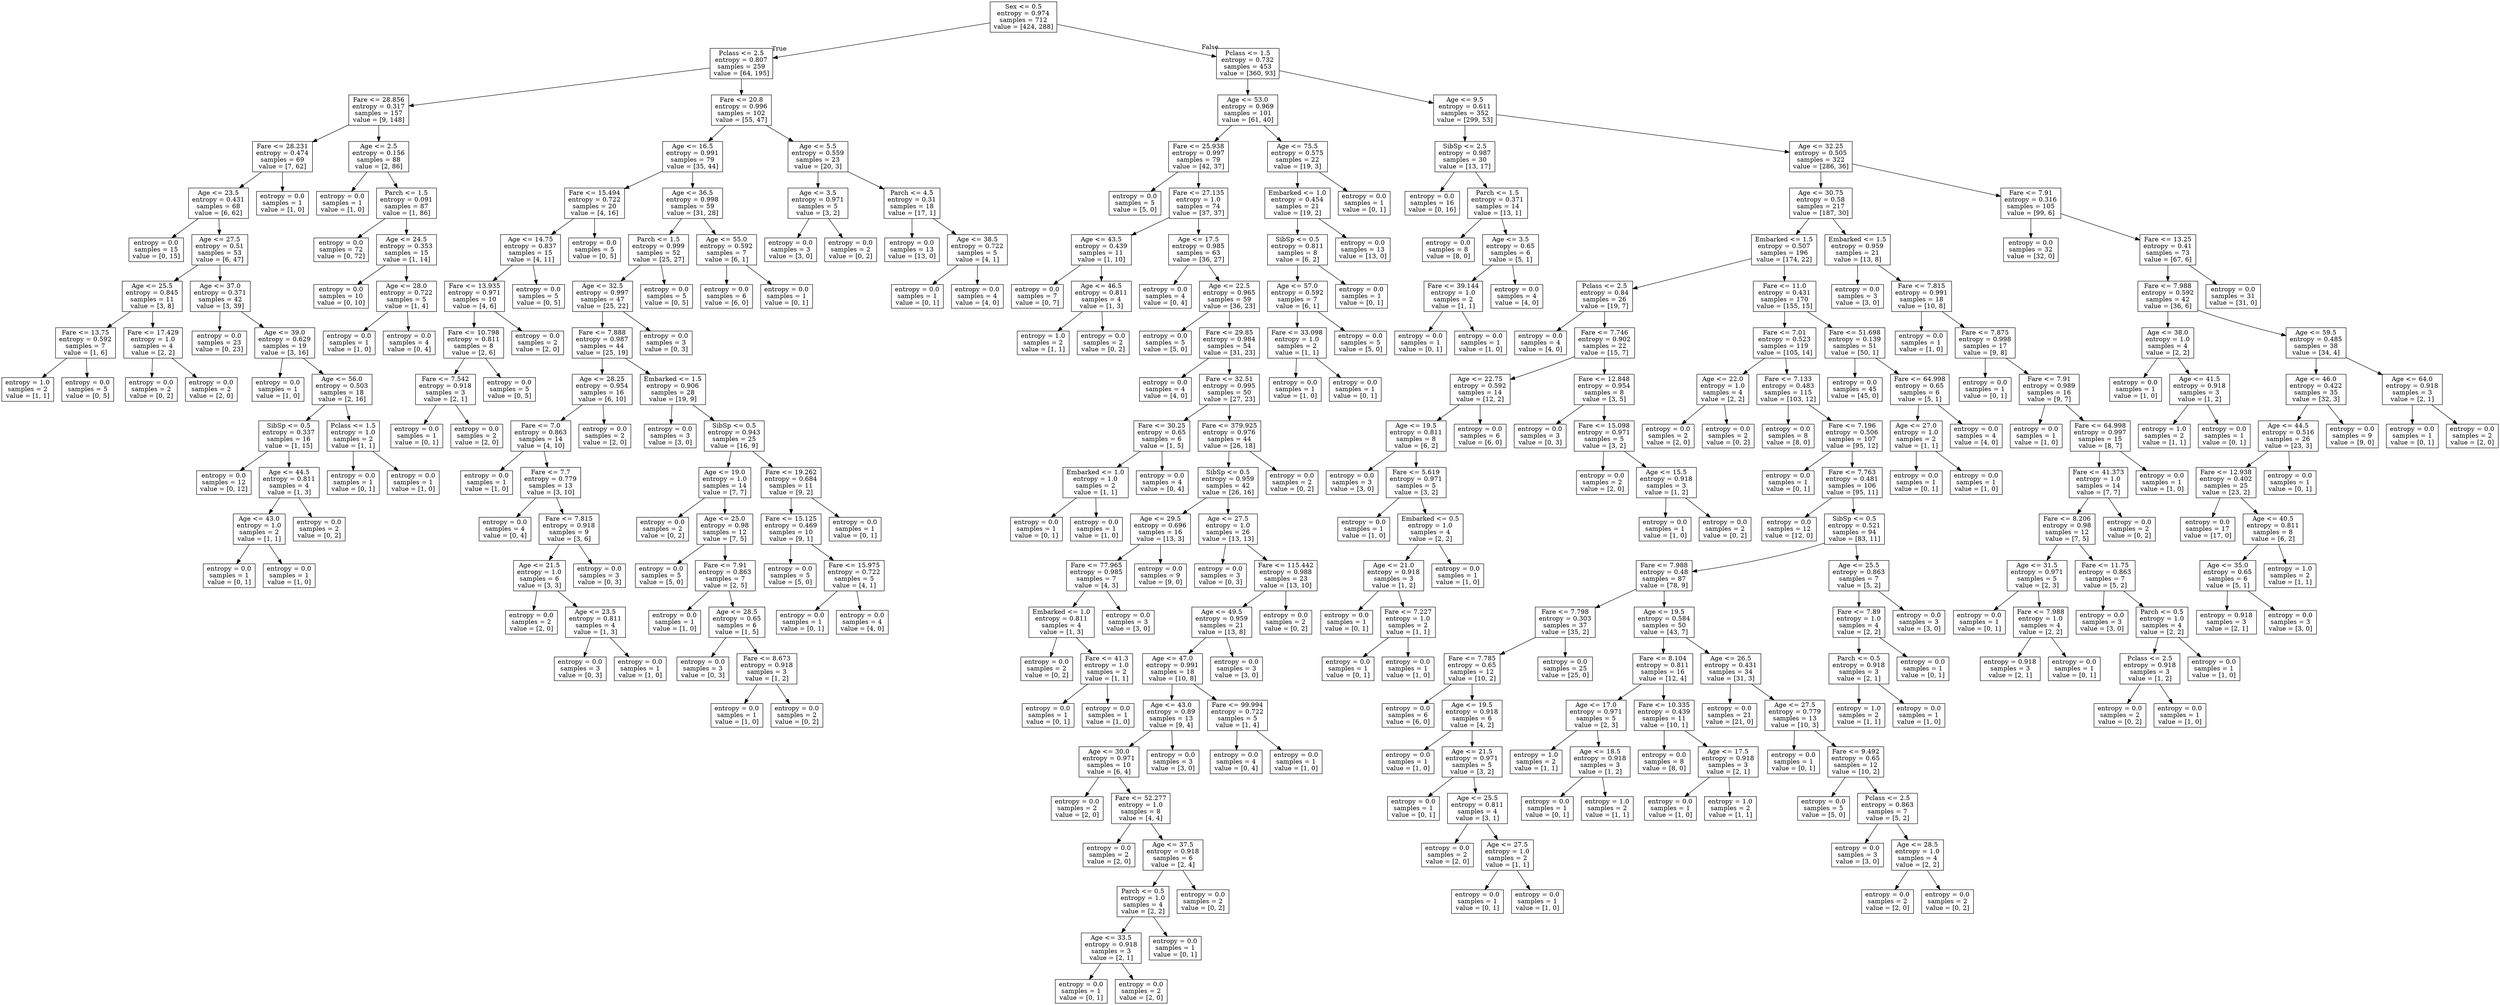 digraph Tree {
node [shape=box] ;
0 [label="Sex <= 0.5\nentropy = 0.974\nsamples = 712\nvalue = [424, 288]"] ;
1 [label="Pclass <= 2.5\nentropy = 0.807\nsamples = 259\nvalue = [64, 195]"] ;
0 -> 1 [labeldistance=2.5, labelangle=45, headlabel="True"] ;
2 [label="Fare <= 28.856\nentropy = 0.317\nsamples = 157\nvalue = [9, 148]"] ;
1 -> 2 ;
3 [label="Fare <= 28.231\nentropy = 0.474\nsamples = 69\nvalue = [7, 62]"] ;
2 -> 3 ;
4 [label="Age <= 23.5\nentropy = 0.431\nsamples = 68\nvalue = [6, 62]"] ;
3 -> 4 ;
5 [label="entropy = 0.0\nsamples = 15\nvalue = [0, 15]"] ;
4 -> 5 ;
6 [label="Age <= 27.5\nentropy = 0.51\nsamples = 53\nvalue = [6, 47]"] ;
4 -> 6 ;
7 [label="Age <= 25.5\nentropy = 0.845\nsamples = 11\nvalue = [3, 8]"] ;
6 -> 7 ;
8 [label="Fare <= 13.75\nentropy = 0.592\nsamples = 7\nvalue = [1, 6]"] ;
7 -> 8 ;
9 [label="entropy = 1.0\nsamples = 2\nvalue = [1, 1]"] ;
8 -> 9 ;
10 [label="entropy = 0.0\nsamples = 5\nvalue = [0, 5]"] ;
8 -> 10 ;
11 [label="Fare <= 17.429\nentropy = 1.0\nsamples = 4\nvalue = [2, 2]"] ;
7 -> 11 ;
12 [label="entropy = 0.0\nsamples = 2\nvalue = [0, 2]"] ;
11 -> 12 ;
13 [label="entropy = 0.0\nsamples = 2\nvalue = [2, 0]"] ;
11 -> 13 ;
14 [label="Age <= 37.0\nentropy = 0.371\nsamples = 42\nvalue = [3, 39]"] ;
6 -> 14 ;
15 [label="entropy = 0.0\nsamples = 23\nvalue = [0, 23]"] ;
14 -> 15 ;
16 [label="Age <= 39.0\nentropy = 0.629\nsamples = 19\nvalue = [3, 16]"] ;
14 -> 16 ;
17 [label="entropy = 0.0\nsamples = 1\nvalue = [1, 0]"] ;
16 -> 17 ;
18 [label="Age <= 56.0\nentropy = 0.503\nsamples = 18\nvalue = [2, 16]"] ;
16 -> 18 ;
19 [label="SibSp <= 0.5\nentropy = 0.337\nsamples = 16\nvalue = [1, 15]"] ;
18 -> 19 ;
20 [label="entropy = 0.0\nsamples = 12\nvalue = [0, 12]"] ;
19 -> 20 ;
21 [label="Age <= 44.5\nentropy = 0.811\nsamples = 4\nvalue = [1, 3]"] ;
19 -> 21 ;
22 [label="Age <= 43.0\nentropy = 1.0\nsamples = 2\nvalue = [1, 1]"] ;
21 -> 22 ;
23 [label="entropy = 0.0\nsamples = 1\nvalue = [0, 1]"] ;
22 -> 23 ;
24 [label="entropy = 0.0\nsamples = 1\nvalue = [1, 0]"] ;
22 -> 24 ;
25 [label="entropy = 0.0\nsamples = 2\nvalue = [0, 2]"] ;
21 -> 25 ;
26 [label="Pclass <= 1.5\nentropy = 1.0\nsamples = 2\nvalue = [1, 1]"] ;
18 -> 26 ;
27 [label="entropy = 0.0\nsamples = 1\nvalue = [0, 1]"] ;
26 -> 27 ;
28 [label="entropy = 0.0\nsamples = 1\nvalue = [1, 0]"] ;
26 -> 28 ;
29 [label="entropy = 0.0\nsamples = 1\nvalue = [1, 0]"] ;
3 -> 29 ;
30 [label="Age <= 2.5\nentropy = 0.156\nsamples = 88\nvalue = [2, 86]"] ;
2 -> 30 ;
31 [label="entropy = 0.0\nsamples = 1\nvalue = [1, 0]"] ;
30 -> 31 ;
32 [label="Parch <= 1.5\nentropy = 0.091\nsamples = 87\nvalue = [1, 86]"] ;
30 -> 32 ;
33 [label="entropy = 0.0\nsamples = 72\nvalue = [0, 72]"] ;
32 -> 33 ;
34 [label="Age <= 24.5\nentropy = 0.353\nsamples = 15\nvalue = [1, 14]"] ;
32 -> 34 ;
35 [label="entropy = 0.0\nsamples = 10\nvalue = [0, 10]"] ;
34 -> 35 ;
36 [label="Age <= 28.0\nentropy = 0.722\nsamples = 5\nvalue = [1, 4]"] ;
34 -> 36 ;
37 [label="entropy = 0.0\nsamples = 1\nvalue = [1, 0]"] ;
36 -> 37 ;
38 [label="entropy = 0.0\nsamples = 4\nvalue = [0, 4]"] ;
36 -> 38 ;
39 [label="Fare <= 20.8\nentropy = 0.996\nsamples = 102\nvalue = [55, 47]"] ;
1 -> 39 ;
40 [label="Age <= 16.5\nentropy = 0.991\nsamples = 79\nvalue = [35, 44]"] ;
39 -> 40 ;
41 [label="Fare <= 15.494\nentropy = 0.722\nsamples = 20\nvalue = [4, 16]"] ;
40 -> 41 ;
42 [label="Age <= 14.75\nentropy = 0.837\nsamples = 15\nvalue = [4, 11]"] ;
41 -> 42 ;
43 [label="Fare <= 13.935\nentropy = 0.971\nsamples = 10\nvalue = [4, 6]"] ;
42 -> 43 ;
44 [label="Fare <= 10.798\nentropy = 0.811\nsamples = 8\nvalue = [2, 6]"] ;
43 -> 44 ;
45 [label="Fare <= 7.542\nentropy = 0.918\nsamples = 3\nvalue = [2, 1]"] ;
44 -> 45 ;
46 [label="entropy = 0.0\nsamples = 1\nvalue = [0, 1]"] ;
45 -> 46 ;
47 [label="entropy = 0.0\nsamples = 2\nvalue = [2, 0]"] ;
45 -> 47 ;
48 [label="entropy = 0.0\nsamples = 5\nvalue = [0, 5]"] ;
44 -> 48 ;
49 [label="entropy = 0.0\nsamples = 2\nvalue = [2, 0]"] ;
43 -> 49 ;
50 [label="entropy = 0.0\nsamples = 5\nvalue = [0, 5]"] ;
42 -> 50 ;
51 [label="entropy = 0.0\nsamples = 5\nvalue = [0, 5]"] ;
41 -> 51 ;
52 [label="Age <= 36.5\nentropy = 0.998\nsamples = 59\nvalue = [31, 28]"] ;
40 -> 52 ;
53 [label="Parch <= 1.5\nentropy = 0.999\nsamples = 52\nvalue = [25, 27]"] ;
52 -> 53 ;
54 [label="Age <= 32.5\nentropy = 0.997\nsamples = 47\nvalue = [25, 22]"] ;
53 -> 54 ;
55 [label="Fare <= 7.888\nentropy = 0.987\nsamples = 44\nvalue = [25, 19]"] ;
54 -> 55 ;
56 [label="Age <= 28.25\nentropy = 0.954\nsamples = 16\nvalue = [6, 10]"] ;
55 -> 56 ;
57 [label="Fare <= 7.0\nentropy = 0.863\nsamples = 14\nvalue = [4, 10]"] ;
56 -> 57 ;
58 [label="entropy = 0.0\nsamples = 1\nvalue = [1, 0]"] ;
57 -> 58 ;
59 [label="Fare <= 7.7\nentropy = 0.779\nsamples = 13\nvalue = [3, 10]"] ;
57 -> 59 ;
60 [label="entropy = 0.0\nsamples = 4\nvalue = [0, 4]"] ;
59 -> 60 ;
61 [label="Fare <= 7.815\nentropy = 0.918\nsamples = 9\nvalue = [3, 6]"] ;
59 -> 61 ;
62 [label="Age <= 21.5\nentropy = 1.0\nsamples = 6\nvalue = [3, 3]"] ;
61 -> 62 ;
63 [label="entropy = 0.0\nsamples = 2\nvalue = [2, 0]"] ;
62 -> 63 ;
64 [label="Age <= 23.5\nentropy = 0.811\nsamples = 4\nvalue = [1, 3]"] ;
62 -> 64 ;
65 [label="entropy = 0.0\nsamples = 3\nvalue = [0, 3]"] ;
64 -> 65 ;
66 [label="entropy = 0.0\nsamples = 1\nvalue = [1, 0]"] ;
64 -> 66 ;
67 [label="entropy = 0.0\nsamples = 3\nvalue = [0, 3]"] ;
61 -> 67 ;
68 [label="entropy = 0.0\nsamples = 2\nvalue = [2, 0]"] ;
56 -> 68 ;
69 [label="Embarked <= 1.5\nentropy = 0.906\nsamples = 28\nvalue = [19, 9]"] ;
55 -> 69 ;
70 [label="entropy = 0.0\nsamples = 3\nvalue = [3, 0]"] ;
69 -> 70 ;
71 [label="SibSp <= 0.5\nentropy = 0.943\nsamples = 25\nvalue = [16, 9]"] ;
69 -> 71 ;
72 [label="Age <= 19.0\nentropy = 1.0\nsamples = 14\nvalue = [7, 7]"] ;
71 -> 72 ;
73 [label="entropy = 0.0\nsamples = 2\nvalue = [0, 2]"] ;
72 -> 73 ;
74 [label="Age <= 25.0\nentropy = 0.98\nsamples = 12\nvalue = [7, 5]"] ;
72 -> 74 ;
75 [label="entropy = 0.0\nsamples = 5\nvalue = [5, 0]"] ;
74 -> 75 ;
76 [label="Fare <= 7.91\nentropy = 0.863\nsamples = 7\nvalue = [2, 5]"] ;
74 -> 76 ;
77 [label="entropy = 0.0\nsamples = 1\nvalue = [1, 0]"] ;
76 -> 77 ;
78 [label="Age <= 28.5\nentropy = 0.65\nsamples = 6\nvalue = [1, 5]"] ;
76 -> 78 ;
79 [label="entropy = 0.0\nsamples = 3\nvalue = [0, 3]"] ;
78 -> 79 ;
80 [label="Fare <= 8.673\nentropy = 0.918\nsamples = 3\nvalue = [1, 2]"] ;
78 -> 80 ;
81 [label="entropy = 0.0\nsamples = 1\nvalue = [1, 0]"] ;
80 -> 81 ;
82 [label="entropy = 0.0\nsamples = 2\nvalue = [0, 2]"] ;
80 -> 82 ;
83 [label="Fare <= 19.262\nentropy = 0.684\nsamples = 11\nvalue = [9, 2]"] ;
71 -> 83 ;
84 [label="Fare <= 15.125\nentropy = 0.469\nsamples = 10\nvalue = [9, 1]"] ;
83 -> 84 ;
85 [label="entropy = 0.0\nsamples = 5\nvalue = [5, 0]"] ;
84 -> 85 ;
86 [label="Fare <= 15.975\nentropy = 0.722\nsamples = 5\nvalue = [4, 1]"] ;
84 -> 86 ;
87 [label="entropy = 0.0\nsamples = 1\nvalue = [0, 1]"] ;
86 -> 87 ;
88 [label="entropy = 0.0\nsamples = 4\nvalue = [4, 0]"] ;
86 -> 88 ;
89 [label="entropy = 0.0\nsamples = 1\nvalue = [0, 1]"] ;
83 -> 89 ;
90 [label="entropy = 0.0\nsamples = 3\nvalue = [0, 3]"] ;
54 -> 90 ;
91 [label="entropy = 0.0\nsamples = 5\nvalue = [0, 5]"] ;
53 -> 91 ;
92 [label="Age <= 55.0\nentropy = 0.592\nsamples = 7\nvalue = [6, 1]"] ;
52 -> 92 ;
93 [label="entropy = 0.0\nsamples = 6\nvalue = [6, 0]"] ;
92 -> 93 ;
94 [label="entropy = 0.0\nsamples = 1\nvalue = [0, 1]"] ;
92 -> 94 ;
95 [label="Age <= 5.5\nentropy = 0.559\nsamples = 23\nvalue = [20, 3]"] ;
39 -> 95 ;
96 [label="Age <= 3.5\nentropy = 0.971\nsamples = 5\nvalue = [3, 2]"] ;
95 -> 96 ;
97 [label="entropy = 0.0\nsamples = 3\nvalue = [3, 0]"] ;
96 -> 97 ;
98 [label="entropy = 0.0\nsamples = 2\nvalue = [0, 2]"] ;
96 -> 98 ;
99 [label="Parch <= 4.5\nentropy = 0.31\nsamples = 18\nvalue = [17, 1]"] ;
95 -> 99 ;
100 [label="entropy = 0.0\nsamples = 13\nvalue = [13, 0]"] ;
99 -> 100 ;
101 [label="Age <= 38.5\nentropy = 0.722\nsamples = 5\nvalue = [4, 1]"] ;
99 -> 101 ;
102 [label="entropy = 0.0\nsamples = 1\nvalue = [0, 1]"] ;
101 -> 102 ;
103 [label="entropy = 0.0\nsamples = 4\nvalue = [4, 0]"] ;
101 -> 103 ;
104 [label="Pclass <= 1.5\nentropy = 0.732\nsamples = 453\nvalue = [360, 93]"] ;
0 -> 104 [labeldistance=2.5, labelangle=-45, headlabel="False"] ;
105 [label="Age <= 53.0\nentropy = 0.969\nsamples = 101\nvalue = [61, 40]"] ;
104 -> 105 ;
106 [label="Fare <= 25.938\nentropy = 0.997\nsamples = 79\nvalue = [42, 37]"] ;
105 -> 106 ;
107 [label="entropy = 0.0\nsamples = 5\nvalue = [5, 0]"] ;
106 -> 107 ;
108 [label="Fare <= 27.135\nentropy = 1.0\nsamples = 74\nvalue = [37, 37]"] ;
106 -> 108 ;
109 [label="Age <= 43.5\nentropy = 0.439\nsamples = 11\nvalue = [1, 10]"] ;
108 -> 109 ;
110 [label="entropy = 0.0\nsamples = 7\nvalue = [0, 7]"] ;
109 -> 110 ;
111 [label="Age <= 46.5\nentropy = 0.811\nsamples = 4\nvalue = [1, 3]"] ;
109 -> 111 ;
112 [label="entropy = 1.0\nsamples = 2\nvalue = [1, 1]"] ;
111 -> 112 ;
113 [label="entropy = 0.0\nsamples = 2\nvalue = [0, 2]"] ;
111 -> 113 ;
114 [label="Age <= 17.5\nentropy = 0.985\nsamples = 63\nvalue = [36, 27]"] ;
108 -> 114 ;
115 [label="entropy = 0.0\nsamples = 4\nvalue = [0, 4]"] ;
114 -> 115 ;
116 [label="Age <= 22.5\nentropy = 0.965\nsamples = 59\nvalue = [36, 23]"] ;
114 -> 116 ;
117 [label="entropy = 0.0\nsamples = 5\nvalue = [5, 0]"] ;
116 -> 117 ;
118 [label="Fare <= 29.85\nentropy = 0.984\nsamples = 54\nvalue = [31, 23]"] ;
116 -> 118 ;
119 [label="entropy = 0.0\nsamples = 4\nvalue = [4, 0]"] ;
118 -> 119 ;
120 [label="Fare <= 32.51\nentropy = 0.995\nsamples = 50\nvalue = [27, 23]"] ;
118 -> 120 ;
121 [label="Fare <= 30.25\nentropy = 0.65\nsamples = 6\nvalue = [1, 5]"] ;
120 -> 121 ;
122 [label="Embarked <= 1.0\nentropy = 1.0\nsamples = 2\nvalue = [1, 1]"] ;
121 -> 122 ;
123 [label="entropy = 0.0\nsamples = 1\nvalue = [0, 1]"] ;
122 -> 123 ;
124 [label="entropy = 0.0\nsamples = 1\nvalue = [1, 0]"] ;
122 -> 124 ;
125 [label="entropy = 0.0\nsamples = 4\nvalue = [0, 4]"] ;
121 -> 125 ;
126 [label="Fare <= 379.925\nentropy = 0.976\nsamples = 44\nvalue = [26, 18]"] ;
120 -> 126 ;
127 [label="SibSp <= 0.5\nentropy = 0.959\nsamples = 42\nvalue = [26, 16]"] ;
126 -> 127 ;
128 [label="Age <= 29.5\nentropy = 0.696\nsamples = 16\nvalue = [13, 3]"] ;
127 -> 128 ;
129 [label="Fare <= 77.965\nentropy = 0.985\nsamples = 7\nvalue = [4, 3]"] ;
128 -> 129 ;
130 [label="Embarked <= 1.0\nentropy = 0.811\nsamples = 4\nvalue = [1, 3]"] ;
129 -> 130 ;
131 [label="entropy = 0.0\nsamples = 2\nvalue = [0, 2]"] ;
130 -> 131 ;
132 [label="Fare <= 41.3\nentropy = 1.0\nsamples = 2\nvalue = [1, 1]"] ;
130 -> 132 ;
133 [label="entropy = 0.0\nsamples = 1\nvalue = [0, 1]"] ;
132 -> 133 ;
134 [label="entropy = 0.0\nsamples = 1\nvalue = [1, 0]"] ;
132 -> 134 ;
135 [label="entropy = 0.0\nsamples = 3\nvalue = [3, 0]"] ;
129 -> 135 ;
136 [label="entropy = 0.0\nsamples = 9\nvalue = [9, 0]"] ;
128 -> 136 ;
137 [label="Age <= 27.5\nentropy = 1.0\nsamples = 26\nvalue = [13, 13]"] ;
127 -> 137 ;
138 [label="entropy = 0.0\nsamples = 3\nvalue = [0, 3]"] ;
137 -> 138 ;
139 [label="Fare <= 115.442\nentropy = 0.988\nsamples = 23\nvalue = [13, 10]"] ;
137 -> 139 ;
140 [label="Age <= 49.5\nentropy = 0.959\nsamples = 21\nvalue = [13, 8]"] ;
139 -> 140 ;
141 [label="Age <= 47.0\nentropy = 0.991\nsamples = 18\nvalue = [10, 8]"] ;
140 -> 141 ;
142 [label="Age <= 43.0\nentropy = 0.89\nsamples = 13\nvalue = [9, 4]"] ;
141 -> 142 ;
143 [label="Age <= 30.0\nentropy = 0.971\nsamples = 10\nvalue = [6, 4]"] ;
142 -> 143 ;
144 [label="entropy = 0.0\nsamples = 2\nvalue = [2, 0]"] ;
143 -> 144 ;
145 [label="Fare <= 52.277\nentropy = 1.0\nsamples = 8\nvalue = [4, 4]"] ;
143 -> 145 ;
146 [label="entropy = 0.0\nsamples = 2\nvalue = [2, 0]"] ;
145 -> 146 ;
147 [label="Age <= 37.5\nentropy = 0.918\nsamples = 6\nvalue = [2, 4]"] ;
145 -> 147 ;
148 [label="Parch <= 0.5\nentropy = 1.0\nsamples = 4\nvalue = [2, 2]"] ;
147 -> 148 ;
149 [label="Age <= 33.5\nentropy = 0.918\nsamples = 3\nvalue = [2, 1]"] ;
148 -> 149 ;
150 [label="entropy = 0.0\nsamples = 1\nvalue = [0, 1]"] ;
149 -> 150 ;
151 [label="entropy = 0.0\nsamples = 2\nvalue = [2, 0]"] ;
149 -> 151 ;
152 [label="entropy = 0.0\nsamples = 1\nvalue = [0, 1]"] ;
148 -> 152 ;
153 [label="entropy = 0.0\nsamples = 2\nvalue = [0, 2]"] ;
147 -> 153 ;
154 [label="entropy = 0.0\nsamples = 3\nvalue = [3, 0]"] ;
142 -> 154 ;
155 [label="Fare <= 99.994\nentropy = 0.722\nsamples = 5\nvalue = [1, 4]"] ;
141 -> 155 ;
156 [label="entropy = 0.0\nsamples = 4\nvalue = [0, 4]"] ;
155 -> 156 ;
157 [label="entropy = 0.0\nsamples = 1\nvalue = [1, 0]"] ;
155 -> 157 ;
158 [label="entropy = 0.0\nsamples = 3\nvalue = [3, 0]"] ;
140 -> 158 ;
159 [label="entropy = 0.0\nsamples = 2\nvalue = [0, 2]"] ;
139 -> 159 ;
160 [label="entropy = 0.0\nsamples = 2\nvalue = [0, 2]"] ;
126 -> 160 ;
161 [label="Age <= 75.5\nentropy = 0.575\nsamples = 22\nvalue = [19, 3]"] ;
105 -> 161 ;
162 [label="Embarked <= 1.0\nentropy = 0.454\nsamples = 21\nvalue = [19, 2]"] ;
161 -> 162 ;
163 [label="SibSp <= 0.5\nentropy = 0.811\nsamples = 8\nvalue = [6, 2]"] ;
162 -> 163 ;
164 [label="Age <= 57.0\nentropy = 0.592\nsamples = 7\nvalue = [6, 1]"] ;
163 -> 164 ;
165 [label="Fare <= 33.098\nentropy = 1.0\nsamples = 2\nvalue = [1, 1]"] ;
164 -> 165 ;
166 [label="entropy = 0.0\nsamples = 1\nvalue = [1, 0]"] ;
165 -> 166 ;
167 [label="entropy = 0.0\nsamples = 1\nvalue = [0, 1]"] ;
165 -> 167 ;
168 [label="entropy = 0.0\nsamples = 5\nvalue = [5, 0]"] ;
164 -> 168 ;
169 [label="entropy = 0.0\nsamples = 1\nvalue = [0, 1]"] ;
163 -> 169 ;
170 [label="entropy = 0.0\nsamples = 13\nvalue = [13, 0]"] ;
162 -> 170 ;
171 [label="entropy = 0.0\nsamples = 1\nvalue = [0, 1]"] ;
161 -> 171 ;
172 [label="Age <= 9.5\nentropy = 0.611\nsamples = 352\nvalue = [299, 53]"] ;
104 -> 172 ;
173 [label="SibSp <= 2.5\nentropy = 0.987\nsamples = 30\nvalue = [13, 17]"] ;
172 -> 173 ;
174 [label="entropy = 0.0\nsamples = 16\nvalue = [0, 16]"] ;
173 -> 174 ;
175 [label="Parch <= 1.5\nentropy = 0.371\nsamples = 14\nvalue = [13, 1]"] ;
173 -> 175 ;
176 [label="entropy = 0.0\nsamples = 8\nvalue = [8, 0]"] ;
175 -> 176 ;
177 [label="Age <= 3.5\nentropy = 0.65\nsamples = 6\nvalue = [5, 1]"] ;
175 -> 177 ;
178 [label="Fare <= 39.144\nentropy = 1.0\nsamples = 2\nvalue = [1, 1]"] ;
177 -> 178 ;
179 [label="entropy = 0.0\nsamples = 1\nvalue = [0, 1]"] ;
178 -> 179 ;
180 [label="entropy = 0.0\nsamples = 1\nvalue = [1, 0]"] ;
178 -> 180 ;
181 [label="entropy = 0.0\nsamples = 4\nvalue = [4, 0]"] ;
177 -> 181 ;
182 [label="Age <= 32.25\nentropy = 0.505\nsamples = 322\nvalue = [286, 36]"] ;
172 -> 182 ;
183 [label="Age <= 30.75\nentropy = 0.58\nsamples = 217\nvalue = [187, 30]"] ;
182 -> 183 ;
184 [label="Embarked <= 1.5\nentropy = 0.507\nsamples = 196\nvalue = [174, 22]"] ;
183 -> 184 ;
185 [label="Pclass <= 2.5\nentropy = 0.84\nsamples = 26\nvalue = [19, 7]"] ;
184 -> 185 ;
186 [label="entropy = 0.0\nsamples = 4\nvalue = [4, 0]"] ;
185 -> 186 ;
187 [label="Fare <= 7.746\nentropy = 0.902\nsamples = 22\nvalue = [15, 7]"] ;
185 -> 187 ;
188 [label="Age <= 22.75\nentropy = 0.592\nsamples = 14\nvalue = [12, 2]"] ;
187 -> 188 ;
189 [label="Age <= 19.5\nentropy = 0.811\nsamples = 8\nvalue = [6, 2]"] ;
188 -> 189 ;
190 [label="entropy = 0.0\nsamples = 3\nvalue = [3, 0]"] ;
189 -> 190 ;
191 [label="Fare <= 5.619\nentropy = 0.971\nsamples = 5\nvalue = [3, 2]"] ;
189 -> 191 ;
192 [label="entropy = 0.0\nsamples = 1\nvalue = [1, 0]"] ;
191 -> 192 ;
193 [label="Embarked <= 0.5\nentropy = 1.0\nsamples = 4\nvalue = [2, 2]"] ;
191 -> 193 ;
194 [label="Age <= 21.0\nentropy = 0.918\nsamples = 3\nvalue = [1, 2]"] ;
193 -> 194 ;
195 [label="entropy = 0.0\nsamples = 1\nvalue = [0, 1]"] ;
194 -> 195 ;
196 [label="Fare <= 7.227\nentropy = 1.0\nsamples = 2\nvalue = [1, 1]"] ;
194 -> 196 ;
197 [label="entropy = 0.0\nsamples = 1\nvalue = [0, 1]"] ;
196 -> 197 ;
198 [label="entropy = 0.0\nsamples = 1\nvalue = [1, 0]"] ;
196 -> 198 ;
199 [label="entropy = 0.0\nsamples = 1\nvalue = [1, 0]"] ;
193 -> 199 ;
200 [label="entropy = 0.0\nsamples = 6\nvalue = [6, 0]"] ;
188 -> 200 ;
201 [label="Fare <= 12.848\nentropy = 0.954\nsamples = 8\nvalue = [3, 5]"] ;
187 -> 201 ;
202 [label="entropy = 0.0\nsamples = 3\nvalue = [0, 3]"] ;
201 -> 202 ;
203 [label="Fare <= 15.098\nentropy = 0.971\nsamples = 5\nvalue = [3, 2]"] ;
201 -> 203 ;
204 [label="entropy = 0.0\nsamples = 2\nvalue = [2, 0]"] ;
203 -> 204 ;
205 [label="Age <= 15.5\nentropy = 0.918\nsamples = 3\nvalue = [1, 2]"] ;
203 -> 205 ;
206 [label="entropy = 0.0\nsamples = 1\nvalue = [1, 0]"] ;
205 -> 206 ;
207 [label="entropy = 0.0\nsamples = 2\nvalue = [0, 2]"] ;
205 -> 207 ;
208 [label="Fare <= 11.0\nentropy = 0.431\nsamples = 170\nvalue = [155, 15]"] ;
184 -> 208 ;
209 [label="Fare <= 7.01\nentropy = 0.523\nsamples = 119\nvalue = [105, 14]"] ;
208 -> 209 ;
210 [label="Age <= 22.0\nentropy = 1.0\nsamples = 4\nvalue = [2, 2]"] ;
209 -> 210 ;
211 [label="entropy = 0.0\nsamples = 2\nvalue = [2, 0]"] ;
210 -> 211 ;
212 [label="entropy = 0.0\nsamples = 2\nvalue = [0, 2]"] ;
210 -> 212 ;
213 [label="Fare <= 7.133\nentropy = 0.483\nsamples = 115\nvalue = [103, 12]"] ;
209 -> 213 ;
214 [label="entropy = 0.0\nsamples = 8\nvalue = [8, 0]"] ;
213 -> 214 ;
215 [label="Fare <= 7.196\nentropy = 0.506\nsamples = 107\nvalue = [95, 12]"] ;
213 -> 215 ;
216 [label="entropy = 0.0\nsamples = 1\nvalue = [0, 1]"] ;
215 -> 216 ;
217 [label="Fare <= 7.763\nentropy = 0.481\nsamples = 106\nvalue = [95, 11]"] ;
215 -> 217 ;
218 [label="entropy = 0.0\nsamples = 12\nvalue = [12, 0]"] ;
217 -> 218 ;
219 [label="SibSp <= 0.5\nentropy = 0.521\nsamples = 94\nvalue = [83, 11]"] ;
217 -> 219 ;
220 [label="Fare <= 7.988\nentropy = 0.48\nsamples = 87\nvalue = [78, 9]"] ;
219 -> 220 ;
221 [label="Fare <= 7.798\nentropy = 0.303\nsamples = 37\nvalue = [35, 2]"] ;
220 -> 221 ;
222 [label="Fare <= 7.785\nentropy = 0.65\nsamples = 12\nvalue = [10, 2]"] ;
221 -> 222 ;
223 [label="entropy = 0.0\nsamples = 6\nvalue = [6, 0]"] ;
222 -> 223 ;
224 [label="Age <= 19.5\nentropy = 0.918\nsamples = 6\nvalue = [4, 2]"] ;
222 -> 224 ;
225 [label="entropy = 0.0\nsamples = 1\nvalue = [1, 0]"] ;
224 -> 225 ;
226 [label="Age <= 21.5\nentropy = 0.971\nsamples = 5\nvalue = [3, 2]"] ;
224 -> 226 ;
227 [label="entropy = 0.0\nsamples = 1\nvalue = [0, 1]"] ;
226 -> 227 ;
228 [label="Age <= 25.5\nentropy = 0.811\nsamples = 4\nvalue = [3, 1]"] ;
226 -> 228 ;
229 [label="entropy = 0.0\nsamples = 2\nvalue = [2, 0]"] ;
228 -> 229 ;
230 [label="Age <= 27.5\nentropy = 1.0\nsamples = 2\nvalue = [1, 1]"] ;
228 -> 230 ;
231 [label="entropy = 0.0\nsamples = 1\nvalue = [0, 1]"] ;
230 -> 231 ;
232 [label="entropy = 0.0\nsamples = 1\nvalue = [1, 0]"] ;
230 -> 232 ;
233 [label="entropy = 0.0\nsamples = 25\nvalue = [25, 0]"] ;
221 -> 233 ;
234 [label="Age <= 19.5\nentropy = 0.584\nsamples = 50\nvalue = [43, 7]"] ;
220 -> 234 ;
235 [label="Fare <= 8.104\nentropy = 0.811\nsamples = 16\nvalue = [12, 4]"] ;
234 -> 235 ;
236 [label="Age <= 17.0\nentropy = 0.971\nsamples = 5\nvalue = [2, 3]"] ;
235 -> 236 ;
237 [label="entropy = 1.0\nsamples = 2\nvalue = [1, 1]"] ;
236 -> 237 ;
238 [label="Age <= 18.5\nentropy = 0.918\nsamples = 3\nvalue = [1, 2]"] ;
236 -> 238 ;
239 [label="entropy = 0.0\nsamples = 1\nvalue = [0, 1]"] ;
238 -> 239 ;
240 [label="entropy = 1.0\nsamples = 2\nvalue = [1, 1]"] ;
238 -> 240 ;
241 [label="Fare <= 10.335\nentropy = 0.439\nsamples = 11\nvalue = [10, 1]"] ;
235 -> 241 ;
242 [label="entropy = 0.0\nsamples = 8\nvalue = [8, 0]"] ;
241 -> 242 ;
243 [label="Age <= 17.5\nentropy = 0.918\nsamples = 3\nvalue = [2, 1]"] ;
241 -> 243 ;
244 [label="entropy = 0.0\nsamples = 1\nvalue = [1, 0]"] ;
243 -> 244 ;
245 [label="entropy = 1.0\nsamples = 2\nvalue = [1, 1]"] ;
243 -> 245 ;
246 [label="Age <= 26.5\nentropy = 0.431\nsamples = 34\nvalue = [31, 3]"] ;
234 -> 246 ;
247 [label="entropy = 0.0\nsamples = 21\nvalue = [21, 0]"] ;
246 -> 247 ;
248 [label="Age <= 27.5\nentropy = 0.779\nsamples = 13\nvalue = [10, 3]"] ;
246 -> 248 ;
249 [label="entropy = 0.0\nsamples = 1\nvalue = [0, 1]"] ;
248 -> 249 ;
250 [label="Fare <= 9.492\nentropy = 0.65\nsamples = 12\nvalue = [10, 2]"] ;
248 -> 250 ;
251 [label="entropy = 0.0\nsamples = 5\nvalue = [5, 0]"] ;
250 -> 251 ;
252 [label="Pclass <= 2.5\nentropy = 0.863\nsamples = 7\nvalue = [5, 2]"] ;
250 -> 252 ;
253 [label="entropy = 0.0\nsamples = 3\nvalue = [3, 0]"] ;
252 -> 253 ;
254 [label="Age <= 28.5\nentropy = 1.0\nsamples = 4\nvalue = [2, 2]"] ;
252 -> 254 ;
255 [label="entropy = 0.0\nsamples = 2\nvalue = [2, 0]"] ;
254 -> 255 ;
256 [label="entropy = 0.0\nsamples = 2\nvalue = [0, 2]"] ;
254 -> 256 ;
257 [label="Age <= 25.5\nentropy = 0.863\nsamples = 7\nvalue = [5, 2]"] ;
219 -> 257 ;
258 [label="Fare <= 7.89\nentropy = 1.0\nsamples = 4\nvalue = [2, 2]"] ;
257 -> 258 ;
259 [label="Parch <= 0.5\nentropy = 0.918\nsamples = 3\nvalue = [2, 1]"] ;
258 -> 259 ;
260 [label="entropy = 1.0\nsamples = 2\nvalue = [1, 1]"] ;
259 -> 260 ;
261 [label="entropy = 0.0\nsamples = 1\nvalue = [1, 0]"] ;
259 -> 261 ;
262 [label="entropy = 0.0\nsamples = 1\nvalue = [0, 1]"] ;
258 -> 262 ;
263 [label="entropy = 0.0\nsamples = 3\nvalue = [3, 0]"] ;
257 -> 263 ;
264 [label="Fare <= 51.698\nentropy = 0.139\nsamples = 51\nvalue = [50, 1]"] ;
208 -> 264 ;
265 [label="entropy = 0.0\nsamples = 45\nvalue = [45, 0]"] ;
264 -> 265 ;
266 [label="Fare <= 64.998\nentropy = 0.65\nsamples = 6\nvalue = [5, 1]"] ;
264 -> 266 ;
267 [label="Age <= 27.0\nentropy = 1.0\nsamples = 2\nvalue = [1, 1]"] ;
266 -> 267 ;
268 [label="entropy = 0.0\nsamples = 1\nvalue = [0, 1]"] ;
267 -> 268 ;
269 [label="entropy = 0.0\nsamples = 1\nvalue = [1, 0]"] ;
267 -> 269 ;
270 [label="entropy = 0.0\nsamples = 4\nvalue = [4, 0]"] ;
266 -> 270 ;
271 [label="Embarked <= 1.5\nentropy = 0.959\nsamples = 21\nvalue = [13, 8]"] ;
183 -> 271 ;
272 [label="entropy = 0.0\nsamples = 3\nvalue = [3, 0]"] ;
271 -> 272 ;
273 [label="Fare <= 7.815\nentropy = 0.991\nsamples = 18\nvalue = [10, 8]"] ;
271 -> 273 ;
274 [label="entropy = 0.0\nsamples = 1\nvalue = [1, 0]"] ;
273 -> 274 ;
275 [label="Fare <= 7.875\nentropy = 0.998\nsamples = 17\nvalue = [9, 8]"] ;
273 -> 275 ;
276 [label="entropy = 0.0\nsamples = 1\nvalue = [0, 1]"] ;
275 -> 276 ;
277 [label="Fare <= 7.91\nentropy = 0.989\nsamples = 16\nvalue = [9, 7]"] ;
275 -> 277 ;
278 [label="entropy = 0.0\nsamples = 1\nvalue = [1, 0]"] ;
277 -> 278 ;
279 [label="Fare <= 64.998\nentropy = 0.997\nsamples = 15\nvalue = [8, 7]"] ;
277 -> 279 ;
280 [label="Fare <= 41.373\nentropy = 1.0\nsamples = 14\nvalue = [7, 7]"] ;
279 -> 280 ;
281 [label="Fare <= 8.206\nentropy = 0.98\nsamples = 12\nvalue = [7, 5]"] ;
280 -> 281 ;
282 [label="Age <= 31.5\nentropy = 0.971\nsamples = 5\nvalue = [2, 3]"] ;
281 -> 282 ;
283 [label="entropy = 0.0\nsamples = 1\nvalue = [0, 1]"] ;
282 -> 283 ;
284 [label="Fare <= 7.988\nentropy = 1.0\nsamples = 4\nvalue = [2, 2]"] ;
282 -> 284 ;
285 [label="entropy = 0.918\nsamples = 3\nvalue = [2, 1]"] ;
284 -> 285 ;
286 [label="entropy = 0.0\nsamples = 1\nvalue = [0, 1]"] ;
284 -> 286 ;
287 [label="Fare <= 11.75\nentropy = 0.863\nsamples = 7\nvalue = [5, 2]"] ;
281 -> 287 ;
288 [label="entropy = 0.0\nsamples = 3\nvalue = [3, 0]"] ;
287 -> 288 ;
289 [label="Parch <= 0.5\nentropy = 1.0\nsamples = 4\nvalue = [2, 2]"] ;
287 -> 289 ;
290 [label="Pclass <= 2.5\nentropy = 0.918\nsamples = 3\nvalue = [1, 2]"] ;
289 -> 290 ;
291 [label="entropy = 0.0\nsamples = 2\nvalue = [0, 2]"] ;
290 -> 291 ;
292 [label="entropy = 0.0\nsamples = 1\nvalue = [1, 0]"] ;
290 -> 292 ;
293 [label="entropy = 0.0\nsamples = 1\nvalue = [1, 0]"] ;
289 -> 293 ;
294 [label="entropy = 0.0\nsamples = 2\nvalue = [0, 2]"] ;
280 -> 294 ;
295 [label="entropy = 0.0\nsamples = 1\nvalue = [1, 0]"] ;
279 -> 295 ;
296 [label="Fare <= 7.91\nentropy = 0.316\nsamples = 105\nvalue = [99, 6]"] ;
182 -> 296 ;
297 [label="entropy = 0.0\nsamples = 32\nvalue = [32, 0]"] ;
296 -> 297 ;
298 [label="Fare <= 13.25\nentropy = 0.41\nsamples = 73\nvalue = [67, 6]"] ;
296 -> 298 ;
299 [label="Fare <= 7.988\nentropy = 0.592\nsamples = 42\nvalue = [36, 6]"] ;
298 -> 299 ;
300 [label="Age <= 38.0\nentropy = 1.0\nsamples = 4\nvalue = [2, 2]"] ;
299 -> 300 ;
301 [label="entropy = 0.0\nsamples = 1\nvalue = [1, 0]"] ;
300 -> 301 ;
302 [label="Age <= 41.5\nentropy = 0.918\nsamples = 3\nvalue = [1, 2]"] ;
300 -> 302 ;
303 [label="entropy = 1.0\nsamples = 2\nvalue = [1, 1]"] ;
302 -> 303 ;
304 [label="entropy = 0.0\nsamples = 1\nvalue = [0, 1]"] ;
302 -> 304 ;
305 [label="Age <= 59.5\nentropy = 0.485\nsamples = 38\nvalue = [34, 4]"] ;
299 -> 305 ;
306 [label="Age <= 46.0\nentropy = 0.422\nsamples = 35\nvalue = [32, 3]"] ;
305 -> 306 ;
307 [label="Age <= 44.5\nentropy = 0.516\nsamples = 26\nvalue = [23, 3]"] ;
306 -> 307 ;
308 [label="Fare <= 12.938\nentropy = 0.402\nsamples = 25\nvalue = [23, 2]"] ;
307 -> 308 ;
309 [label="entropy = 0.0\nsamples = 17\nvalue = [17, 0]"] ;
308 -> 309 ;
310 [label="Age <= 40.5\nentropy = 0.811\nsamples = 8\nvalue = [6, 2]"] ;
308 -> 310 ;
311 [label="Age <= 35.0\nentropy = 0.65\nsamples = 6\nvalue = [5, 1]"] ;
310 -> 311 ;
312 [label="entropy = 0.918\nsamples = 3\nvalue = [2, 1]"] ;
311 -> 312 ;
313 [label="entropy = 0.0\nsamples = 3\nvalue = [3, 0]"] ;
311 -> 313 ;
314 [label="entropy = 1.0\nsamples = 2\nvalue = [1, 1]"] ;
310 -> 314 ;
315 [label="entropy = 0.0\nsamples = 1\nvalue = [0, 1]"] ;
307 -> 315 ;
316 [label="entropy = 0.0\nsamples = 9\nvalue = [9, 0]"] ;
306 -> 316 ;
317 [label="Age <= 64.0\nentropy = 0.918\nsamples = 3\nvalue = [2, 1]"] ;
305 -> 317 ;
318 [label="entropy = 0.0\nsamples = 1\nvalue = [0, 1]"] ;
317 -> 318 ;
319 [label="entropy = 0.0\nsamples = 2\nvalue = [2, 0]"] ;
317 -> 319 ;
320 [label="entropy = 0.0\nsamples = 31\nvalue = [31, 0]"] ;
298 -> 320 ;
}